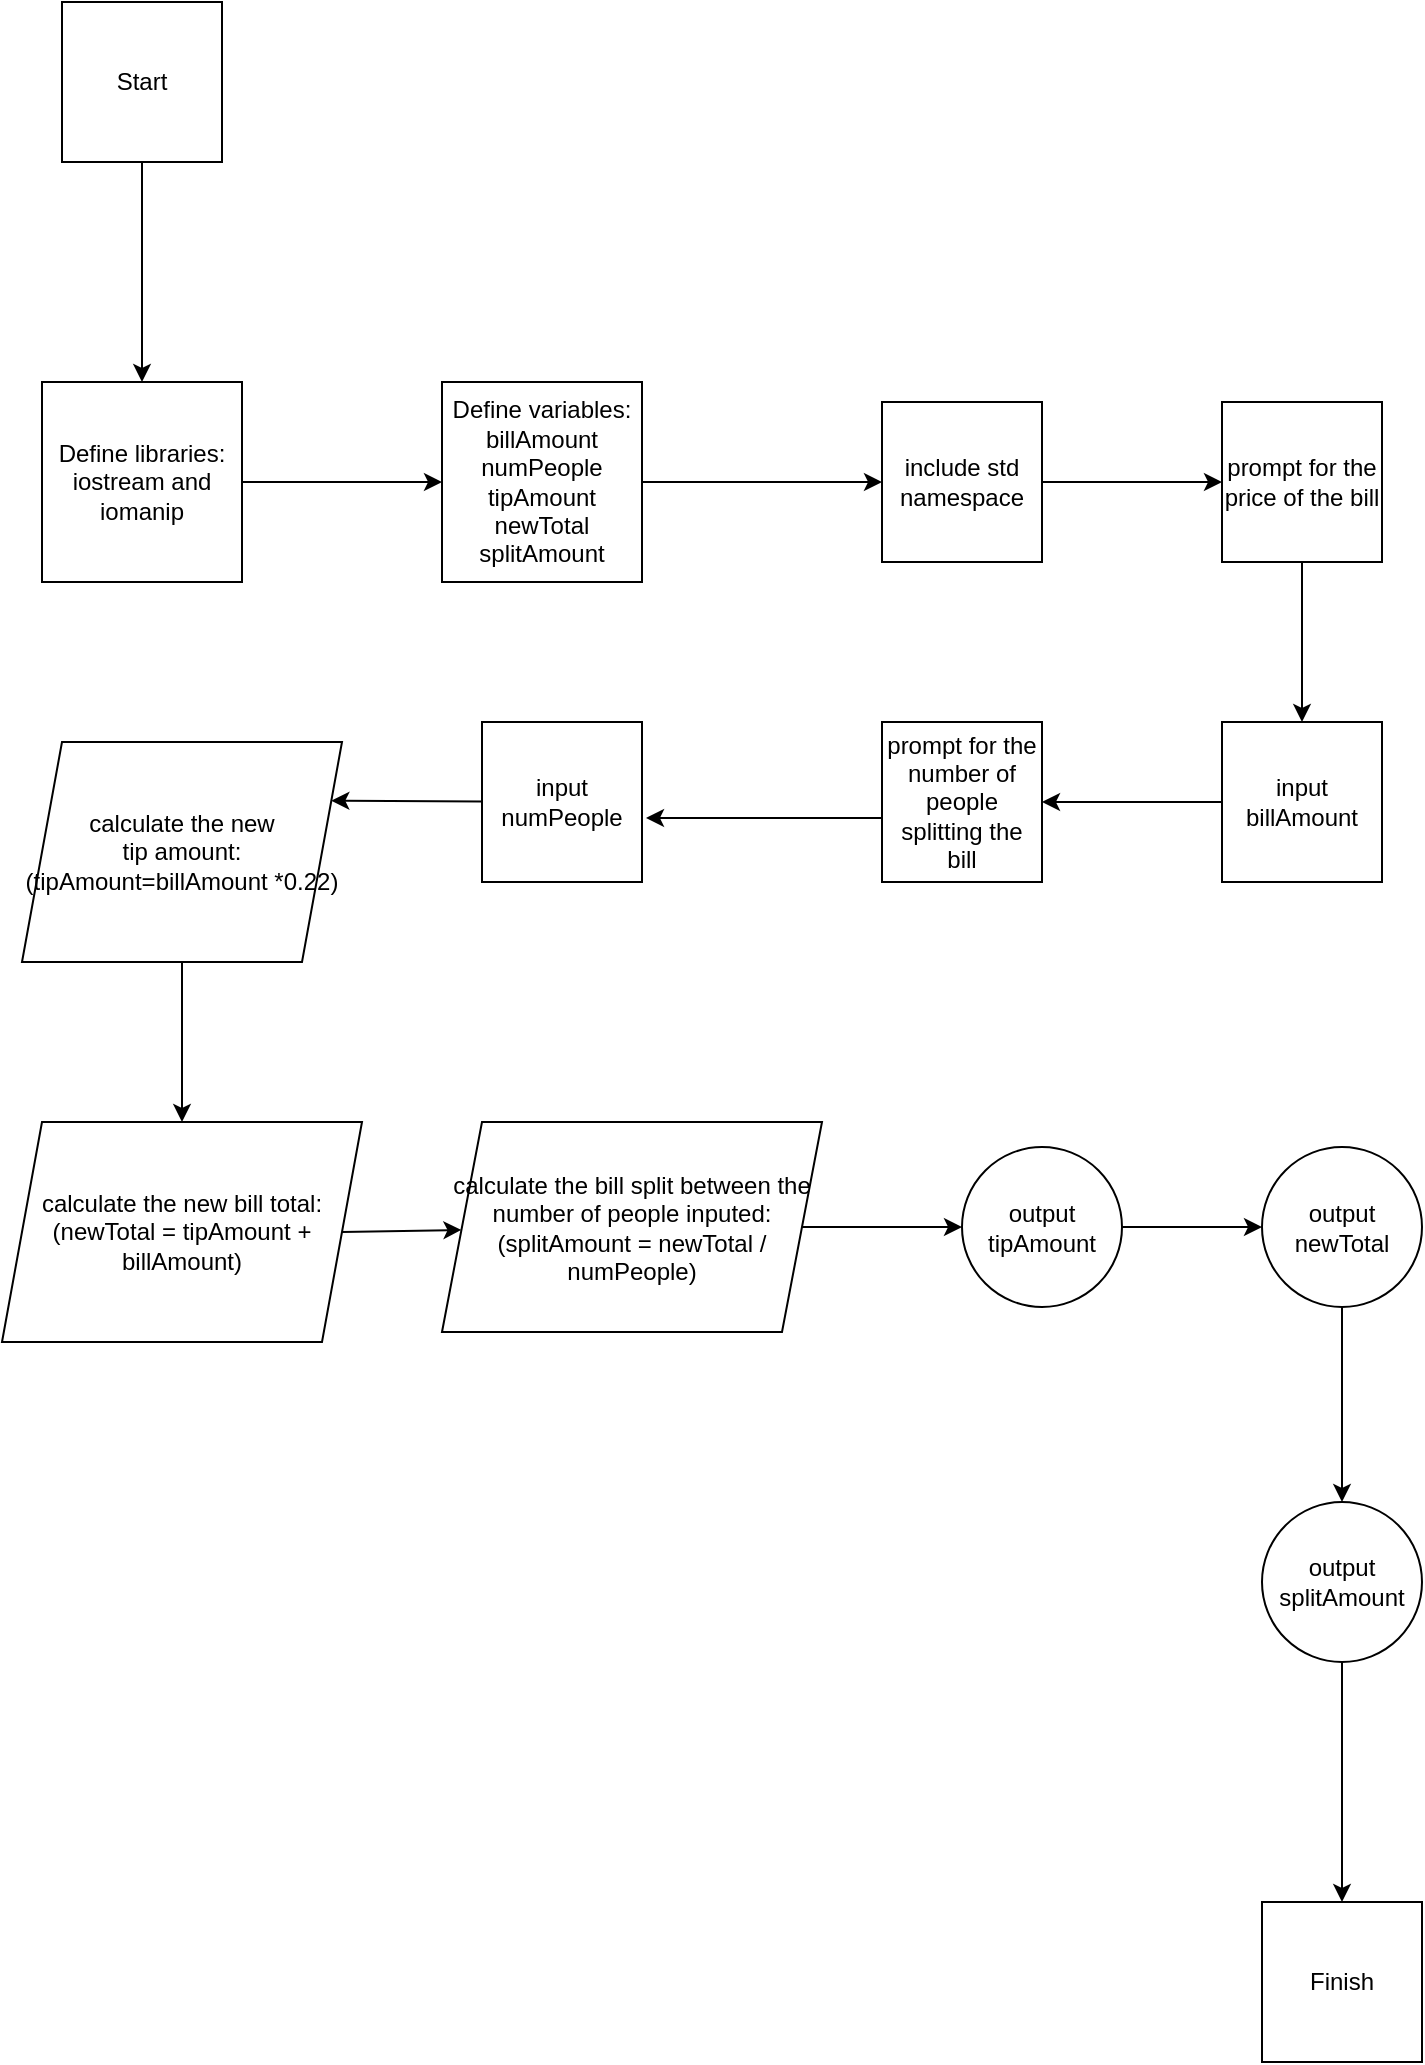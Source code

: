 <mxfile version="15.2.7" type="device"><diagram id="r1m0E-odDzp6QzIfwH4F" name="Page-1"><mxGraphModel dx="1422" dy="772" grid="1" gridSize="10" guides="1" tooltips="1" connect="1" arrows="1" fold="1" page="1" pageScale="1" pageWidth="850" pageHeight="1100" math="0" shadow="0"><root><mxCell id="0"/><mxCell id="1" parent="0"/><mxCell id="mx5FkFvPCY1CITFkzdvl-1" value="Start" style="whiteSpace=wrap;html=1;aspect=fixed;" vertex="1" parent="1"><mxGeometry x="40" y="20" width="80" height="80" as="geometry"/></mxCell><mxCell id="mx5FkFvPCY1CITFkzdvl-3" value="" style="endArrow=classic;html=1;exitX=0.5;exitY=1;exitDx=0;exitDy=0;" edge="1" parent="1" source="mx5FkFvPCY1CITFkzdvl-1"><mxGeometry width="50" height="50" relative="1" as="geometry"><mxPoint x="400" y="420" as="sourcePoint"/><mxPoint x="80" y="210" as="targetPoint"/></mxGeometry></mxCell><mxCell id="mx5FkFvPCY1CITFkzdvl-6" value="" style="edgeStyle=orthogonalEdgeStyle;rounded=0;orthogonalLoop=1;jettySize=auto;html=1;" edge="1" parent="1" source="mx5FkFvPCY1CITFkzdvl-4" target="mx5FkFvPCY1CITFkzdvl-5"><mxGeometry relative="1" as="geometry"/></mxCell><mxCell id="mx5FkFvPCY1CITFkzdvl-4" value="Define libraries: iostream and iomanip" style="whiteSpace=wrap;html=1;aspect=fixed;" vertex="1" parent="1"><mxGeometry x="30" y="210" width="100" height="100" as="geometry"/></mxCell><mxCell id="mx5FkFvPCY1CITFkzdvl-5" value="Define variables:&lt;br&gt;billAmount&lt;br&gt;numPeople&lt;br&gt;tipAmount&lt;br&gt;newTotal&lt;br&gt;splitAmount" style="whiteSpace=wrap;html=1;aspect=fixed;" vertex="1" parent="1"><mxGeometry x="230" y="210" width="100" height="100" as="geometry"/></mxCell><mxCell id="mx5FkFvPCY1CITFkzdvl-10" value="" style="edgeStyle=orthogonalEdgeStyle;rounded=0;orthogonalLoop=1;jettySize=auto;html=1;" edge="1" parent="1" source="mx5FkFvPCY1CITFkzdvl-7" target="mx5FkFvPCY1CITFkzdvl-9"><mxGeometry relative="1" as="geometry"/></mxCell><mxCell id="mx5FkFvPCY1CITFkzdvl-7" value="include std namespace" style="whiteSpace=wrap;html=1;aspect=fixed;" vertex="1" parent="1"><mxGeometry x="450" y="220" width="80" height="80" as="geometry"/></mxCell><mxCell id="mx5FkFvPCY1CITFkzdvl-8" value="" style="endArrow=classic;html=1;exitX=1;exitY=0.5;exitDx=0;exitDy=0;entryX=0;entryY=0.5;entryDx=0;entryDy=0;" edge="1" parent="1" source="mx5FkFvPCY1CITFkzdvl-5" target="mx5FkFvPCY1CITFkzdvl-7"><mxGeometry width="50" height="50" relative="1" as="geometry"><mxPoint x="400" y="290" as="sourcePoint"/><mxPoint x="450" y="240" as="targetPoint"/><Array as="points"/></mxGeometry></mxCell><mxCell id="mx5FkFvPCY1CITFkzdvl-9" value="prompt for the price of the bill" style="whiteSpace=wrap;html=1;aspect=fixed;" vertex="1" parent="1"><mxGeometry x="620" y="220" width="80" height="80" as="geometry"/></mxCell><mxCell id="mx5FkFvPCY1CITFkzdvl-11" value="input billAmount" style="whiteSpace=wrap;html=1;aspect=fixed;" vertex="1" parent="1"><mxGeometry x="620" y="380" width="80" height="80" as="geometry"/></mxCell><mxCell id="mx5FkFvPCY1CITFkzdvl-12" value="" style="endArrow=classic;html=1;" edge="1" parent="1" target="mx5FkFvPCY1CITFkzdvl-11"><mxGeometry width="50" height="50" relative="1" as="geometry"><mxPoint x="660" y="300" as="sourcePoint"/><mxPoint x="710" y="250" as="targetPoint"/></mxGeometry></mxCell><mxCell id="mx5FkFvPCY1CITFkzdvl-13" value="" style="endArrow=classic;html=1;exitX=0;exitY=0.5;exitDx=0;exitDy=0;" edge="1" parent="1" source="mx5FkFvPCY1CITFkzdvl-11" target="mx5FkFvPCY1CITFkzdvl-14"><mxGeometry width="50" height="50" relative="1" as="geometry"><mxPoint x="400" y="460" as="sourcePoint"/><mxPoint x="540" y="420" as="targetPoint"/></mxGeometry></mxCell><mxCell id="mx5FkFvPCY1CITFkzdvl-14" value="prompt for the number of people splitting the bill" style="whiteSpace=wrap;html=1;aspect=fixed;" vertex="1" parent="1"><mxGeometry x="450" y="380" width="80" height="80" as="geometry"/></mxCell><mxCell id="mx5FkFvPCY1CITFkzdvl-15" value="input numPeople" style="whiteSpace=wrap;html=1;aspect=fixed;" vertex="1" parent="1"><mxGeometry x="250" y="380" width="80" height="80" as="geometry"/></mxCell><mxCell id="mx5FkFvPCY1CITFkzdvl-16" value="" style="endArrow=classic;html=1;exitX=0;exitY=0.6;exitDx=0;exitDy=0;exitPerimeter=0;" edge="1" parent="1" source="mx5FkFvPCY1CITFkzdvl-14"><mxGeometry width="50" height="50" relative="1" as="geometry"><mxPoint x="400" y="430" as="sourcePoint"/><mxPoint x="332" y="428" as="targetPoint"/></mxGeometry></mxCell><mxCell id="mx5FkFvPCY1CITFkzdvl-18" value="" style="endArrow=classic;html=1;entryX=1;entryY=0.25;entryDx=0;entryDy=0;" edge="1" parent="1" source="mx5FkFvPCY1CITFkzdvl-15" target="mx5FkFvPCY1CITFkzdvl-19"><mxGeometry width="50" height="50" relative="1" as="geometry"><mxPoint x="400" y="420" as="sourcePoint"/><mxPoint x="160" y="420" as="targetPoint"/></mxGeometry></mxCell><mxCell id="mx5FkFvPCY1CITFkzdvl-21" value="" style="edgeStyle=orthogonalEdgeStyle;rounded=0;orthogonalLoop=1;jettySize=auto;html=1;" edge="1" parent="1" source="mx5FkFvPCY1CITFkzdvl-19" target="mx5FkFvPCY1CITFkzdvl-20"><mxGeometry relative="1" as="geometry"/></mxCell><mxCell id="mx5FkFvPCY1CITFkzdvl-19" value="calculate the new&lt;br&gt;tip amount:&lt;br&gt;(tipAmount=billAmount *0.22)" style="shape=parallelogram;perimeter=parallelogramPerimeter;whiteSpace=wrap;html=1;fixedSize=1;" vertex="1" parent="1"><mxGeometry x="20" y="390" width="160" height="110" as="geometry"/></mxCell><mxCell id="mx5FkFvPCY1CITFkzdvl-20" value="calculate the new bill total:&lt;br&gt;(newTotal = tipAmount + billAmount)" style="shape=parallelogram;perimeter=parallelogramPerimeter;whiteSpace=wrap;html=1;fixedSize=1;" vertex="1" parent="1"><mxGeometry x="10" y="580" width="180" height="110" as="geometry"/></mxCell><mxCell id="mx5FkFvPCY1CITFkzdvl-24" value="" style="endArrow=classic;html=1;exitX=1;exitY=0.5;exitDx=0;exitDy=0;" edge="1" parent="1" source="mx5FkFvPCY1CITFkzdvl-20" target="mx5FkFvPCY1CITFkzdvl-25"><mxGeometry width="50" height="50" relative="1" as="geometry"><mxPoint x="310" y="380" as="sourcePoint"/><mxPoint x="290" y="635" as="targetPoint"/><Array as="points"/></mxGeometry></mxCell><mxCell id="mx5FkFvPCY1CITFkzdvl-27" value="" style="edgeStyle=orthogonalEdgeStyle;rounded=0;orthogonalLoop=1;jettySize=auto;html=1;" edge="1" parent="1" source="mx5FkFvPCY1CITFkzdvl-25" target="mx5FkFvPCY1CITFkzdvl-26"><mxGeometry relative="1" as="geometry"/></mxCell><mxCell id="mx5FkFvPCY1CITFkzdvl-25" value="calculate the bill split between the number of people inputed:&lt;br&gt;(splitAmount = newTotal / numPeople)" style="shape=parallelogram;perimeter=parallelogramPerimeter;whiteSpace=wrap;html=1;fixedSize=1;" vertex="1" parent="1"><mxGeometry x="230" y="580" width="190" height="105" as="geometry"/></mxCell><mxCell id="mx5FkFvPCY1CITFkzdvl-29" value="" style="edgeStyle=orthogonalEdgeStyle;rounded=0;orthogonalLoop=1;jettySize=auto;html=1;" edge="1" parent="1" source="mx5FkFvPCY1CITFkzdvl-26" target="mx5FkFvPCY1CITFkzdvl-28"><mxGeometry relative="1" as="geometry"/></mxCell><mxCell id="mx5FkFvPCY1CITFkzdvl-26" value="output tipAmount" style="ellipse;whiteSpace=wrap;html=1;aspect=fixed;" vertex="1" parent="1"><mxGeometry x="490" y="592.5" width="80" height="80" as="geometry"/></mxCell><mxCell id="mx5FkFvPCY1CITFkzdvl-31" value="" style="edgeStyle=orthogonalEdgeStyle;rounded=0;orthogonalLoop=1;jettySize=auto;html=1;" edge="1" parent="1" source="mx5FkFvPCY1CITFkzdvl-28" target="mx5FkFvPCY1CITFkzdvl-30"><mxGeometry relative="1" as="geometry"/></mxCell><mxCell id="mx5FkFvPCY1CITFkzdvl-28" value="output newTotal" style="ellipse;whiteSpace=wrap;html=1;aspect=fixed;" vertex="1" parent="1"><mxGeometry x="640" y="592.5" width="80" height="80" as="geometry"/></mxCell><mxCell id="mx5FkFvPCY1CITFkzdvl-30" value="output splitAmount" style="ellipse;whiteSpace=wrap;html=1;aspect=fixed;" vertex="1" parent="1"><mxGeometry x="640" y="770" width="80" height="80" as="geometry"/></mxCell><mxCell id="mx5FkFvPCY1CITFkzdvl-32" value="Finish" style="whiteSpace=wrap;html=1;aspect=fixed;" vertex="1" parent="1"><mxGeometry x="640" y="970" width="80" height="80" as="geometry"/></mxCell><mxCell id="mx5FkFvPCY1CITFkzdvl-33" value="" style="endArrow=classic;html=1;exitX=0.5;exitY=1;exitDx=0;exitDy=0;entryX=0.5;entryY=0;entryDx=0;entryDy=0;" edge="1" parent="1" source="mx5FkFvPCY1CITFkzdvl-30" target="mx5FkFvPCY1CITFkzdvl-32"><mxGeometry width="50" height="50" relative="1" as="geometry"><mxPoint x="310" y="740" as="sourcePoint"/><mxPoint x="360" y="690" as="targetPoint"/></mxGeometry></mxCell></root></mxGraphModel></diagram></mxfile>